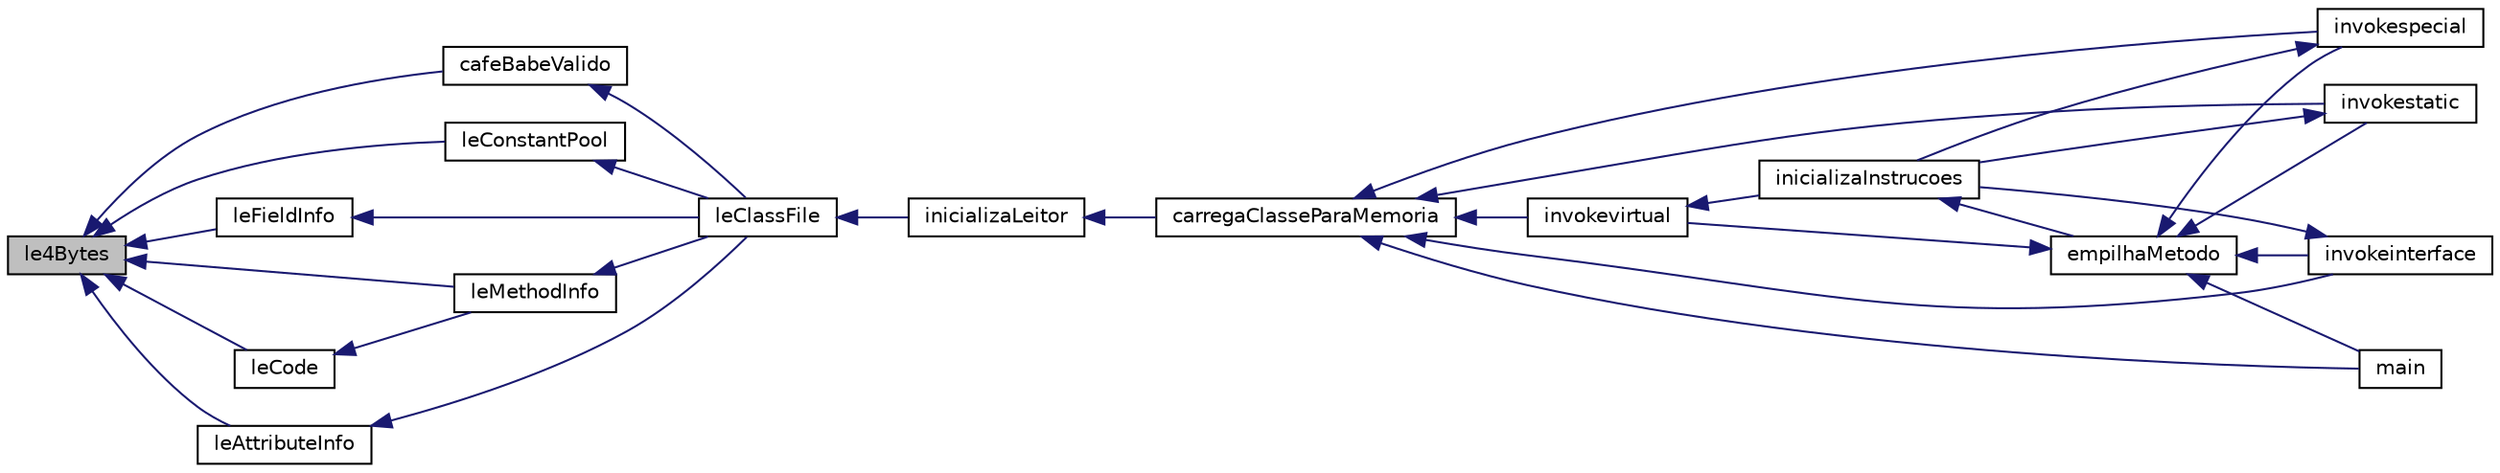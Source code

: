 digraph "le4Bytes"
{
 // INTERACTIVE_SVG=YES
  edge [fontname="Helvetica",fontsize="10",labelfontname="Helvetica",labelfontsize="10"];
  node [fontname="Helvetica",fontsize="10",shape=record];
  rankdir="LR";
  Node72 [label="le4Bytes",height=0.2,width=0.4,color="black", fillcolor="grey75", style="filled", fontcolor="black"];
  Node72 -> Node73 [dir="back",color="midnightblue",fontsize="10",style="solid"];
  Node73 [label="cafeBabeValido",height=0.2,width=0.4,color="black", fillcolor="white", style="filled",URL="$leitor_8h.html#aa690fa269e79d6df38f509403e592e76"];
  Node73 -> Node74 [dir="back",color="midnightblue",fontsize="10",style="solid"];
  Node74 [label="leClassFile",height=0.2,width=0.4,color="black", fillcolor="white", style="filled",URL="$leitor_8h.html#a6c4f68e13e23b5765be0187a0cd1e1bf"];
  Node74 -> Node75 [dir="back",color="midnightblue",fontsize="10",style="solid"];
  Node75 [label="inicializaLeitor",height=0.2,width=0.4,color="black", fillcolor="white", style="filled",URL="$leitor_8h.html#a658f67ed6a3ca72248e7cc0eaba67ba5"];
  Node75 -> Node76 [dir="back",color="midnightblue",fontsize="10",style="solid"];
  Node76 [label="carregaClasseParaMemoria",height=0.2,width=0.4,color="black", fillcolor="white", style="filled",URL="$carregador_8h.html#a6be3551b88a5154690e9e147217ca181"];
  Node76 -> Node77 [dir="back",color="midnightblue",fontsize="10",style="solid"];
  Node77 [label="invokevirtual",height=0.2,width=0.4,color="black", fillcolor="white", style="filled",URL="$instrucao_8h.html#a78801a57dd7317b58754d741e22607a7"];
  Node77 -> Node78 [dir="back",color="midnightblue",fontsize="10",style="solid"];
  Node78 [label="inicializaInstrucoes",height=0.2,width=0.4,color="black", fillcolor="white", style="filled",URL="$instrucao_8h.html#a308f4b87fb42ab5a62790c0127003ebe"];
  Node78 -> Node79 [dir="back",color="midnightblue",fontsize="10",style="solid"];
  Node79 [label="empilhaMetodo",height=0.2,width=0.4,color="black", fillcolor="white", style="filled",URL="$metodo_8h.html#a68acc5b3f2238f62b7d0ee50964183c1"];
  Node79 -> Node77 [dir="back",color="midnightblue",fontsize="10",style="solid"];
  Node79 -> Node80 [dir="back",color="midnightblue",fontsize="10",style="solid"];
  Node80 [label="invokespecial",height=0.2,width=0.4,color="black", fillcolor="white", style="filled",URL="$instrucao_8h.html#aea396d65920fd2046b81c2b5742f8fc2"];
  Node80 -> Node78 [dir="back",color="midnightblue",fontsize="10",style="solid"];
  Node79 -> Node81 [dir="back",color="midnightblue",fontsize="10",style="solid"];
  Node81 [label="invokestatic",height=0.2,width=0.4,color="black", fillcolor="white", style="filled",URL="$instrucao_8h.html#a99b74fdcaa5d59615718fc49f4cb1bf2"];
  Node81 -> Node78 [dir="back",color="midnightblue",fontsize="10",style="solid"];
  Node79 -> Node82 [dir="back",color="midnightblue",fontsize="10",style="solid"];
  Node82 [label="invokeinterface",height=0.2,width=0.4,color="black", fillcolor="white", style="filled",URL="$instrucao_8h.html#a04465c61aa4c123ce79dc562244e7af8"];
  Node82 -> Node78 [dir="back",color="midnightblue",fontsize="10",style="solid"];
  Node79 -> Node83 [dir="back",color="midnightblue",fontsize="10",style="solid"];
  Node83 [label="main",height=0.2,width=0.4,color="black", fillcolor="white", style="filled",URL="$main_8c.html#a0ddf1224851353fc92bfbff6f499fa97"];
  Node76 -> Node80 [dir="back",color="midnightblue",fontsize="10",style="solid"];
  Node76 -> Node81 [dir="back",color="midnightblue",fontsize="10",style="solid"];
  Node76 -> Node82 [dir="back",color="midnightblue",fontsize="10",style="solid"];
  Node76 -> Node83 [dir="back",color="midnightblue",fontsize="10",style="solid"];
  Node72 -> Node84 [dir="back",color="midnightblue",fontsize="10",style="solid"];
  Node84 [label="leConstantPool",height=0.2,width=0.4,color="black", fillcolor="white", style="filled",URL="$leitor_8h.html#a9b40cc38171f10524e7b5ff37f67a2c2"];
  Node84 -> Node74 [dir="back",color="midnightblue",fontsize="10",style="solid"];
  Node72 -> Node85 [dir="back",color="midnightblue",fontsize="10",style="solid"];
  Node85 [label="leFieldInfo",height=0.2,width=0.4,color="black", fillcolor="white", style="filled",URL="$leitor_8h.html#ac6b98a9881dc2cf0dfc83e3674129536"];
  Node85 -> Node74 [dir="back",color="midnightblue",fontsize="10",style="solid"];
  Node72 -> Node86 [dir="back",color="midnightblue",fontsize="10",style="solid"];
  Node86 [label="leMethodInfo",height=0.2,width=0.4,color="black", fillcolor="white", style="filled",URL="$leitor_8h.html#a65640b48b47bed299da6129adf80c472"];
  Node86 -> Node74 [dir="back",color="midnightblue",fontsize="10",style="solid"];
  Node72 -> Node87 [dir="back",color="midnightblue",fontsize="10",style="solid"];
  Node87 [label="leAttributeInfo",height=0.2,width=0.4,color="black", fillcolor="white", style="filled",URL="$leitor_8h.html#a545e322073fac16d991309e76b56f075"];
  Node87 -> Node74 [dir="back",color="midnightblue",fontsize="10",style="solid"];
  Node72 -> Node88 [dir="back",color="midnightblue",fontsize="10",style="solid"];
  Node88 [label="leCode",height=0.2,width=0.4,color="black", fillcolor="white", style="filled",URL="$leitor_8h.html#ad16fbcf0c0b1e099da4be9bade95d340"];
  Node88 -> Node86 [dir="back",color="midnightblue",fontsize="10",style="solid"];
}
